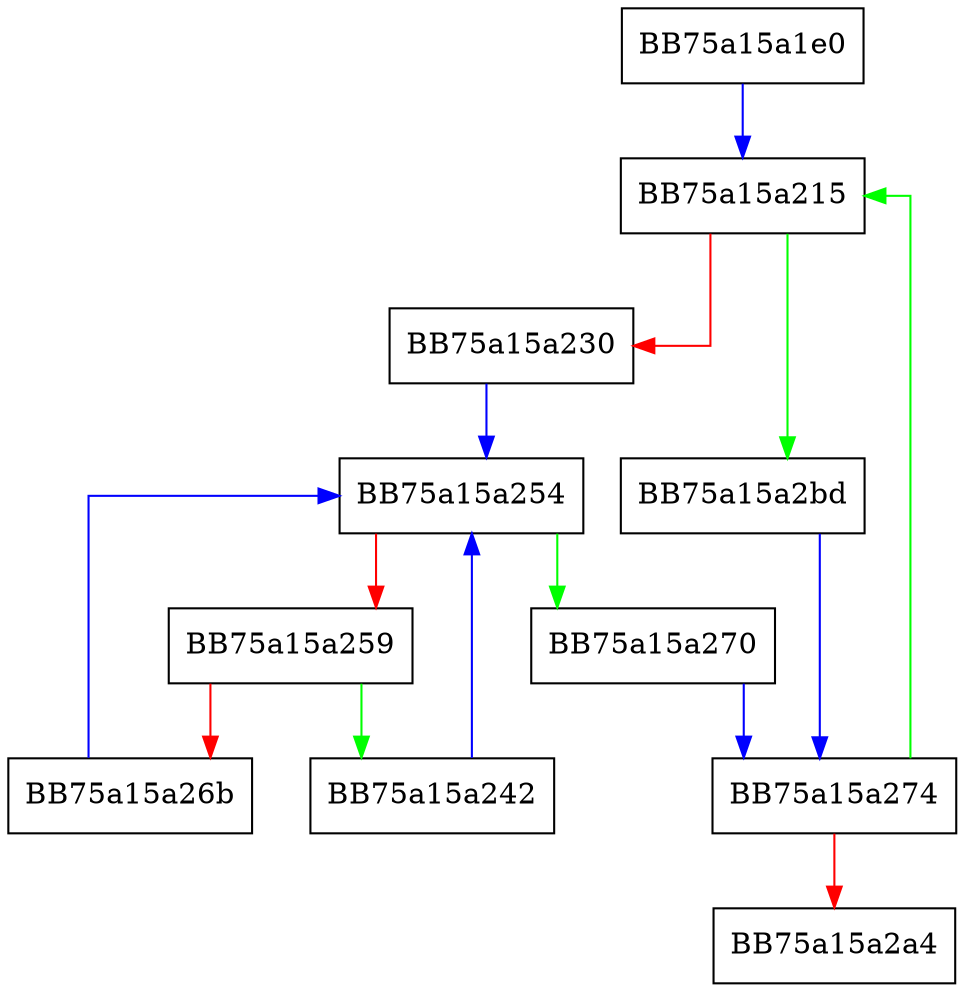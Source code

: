 digraph FUN_75a15a1e0 {
  node [shape="box"];
  graph [splines=ortho];
  BB75a15a1e0 -> BB75a15a215 [color="blue"];
  BB75a15a215 -> BB75a15a2bd [color="green"];
  BB75a15a215 -> BB75a15a230 [color="red"];
  BB75a15a230 -> BB75a15a254 [color="blue"];
  BB75a15a242 -> BB75a15a254 [color="blue"];
  BB75a15a254 -> BB75a15a270 [color="green"];
  BB75a15a254 -> BB75a15a259 [color="red"];
  BB75a15a259 -> BB75a15a242 [color="green"];
  BB75a15a259 -> BB75a15a26b [color="red"];
  BB75a15a26b -> BB75a15a254 [color="blue"];
  BB75a15a270 -> BB75a15a274 [color="blue"];
  BB75a15a274 -> BB75a15a215 [color="green"];
  BB75a15a274 -> BB75a15a2a4 [color="red"];
  BB75a15a2bd -> BB75a15a274 [color="blue"];
}